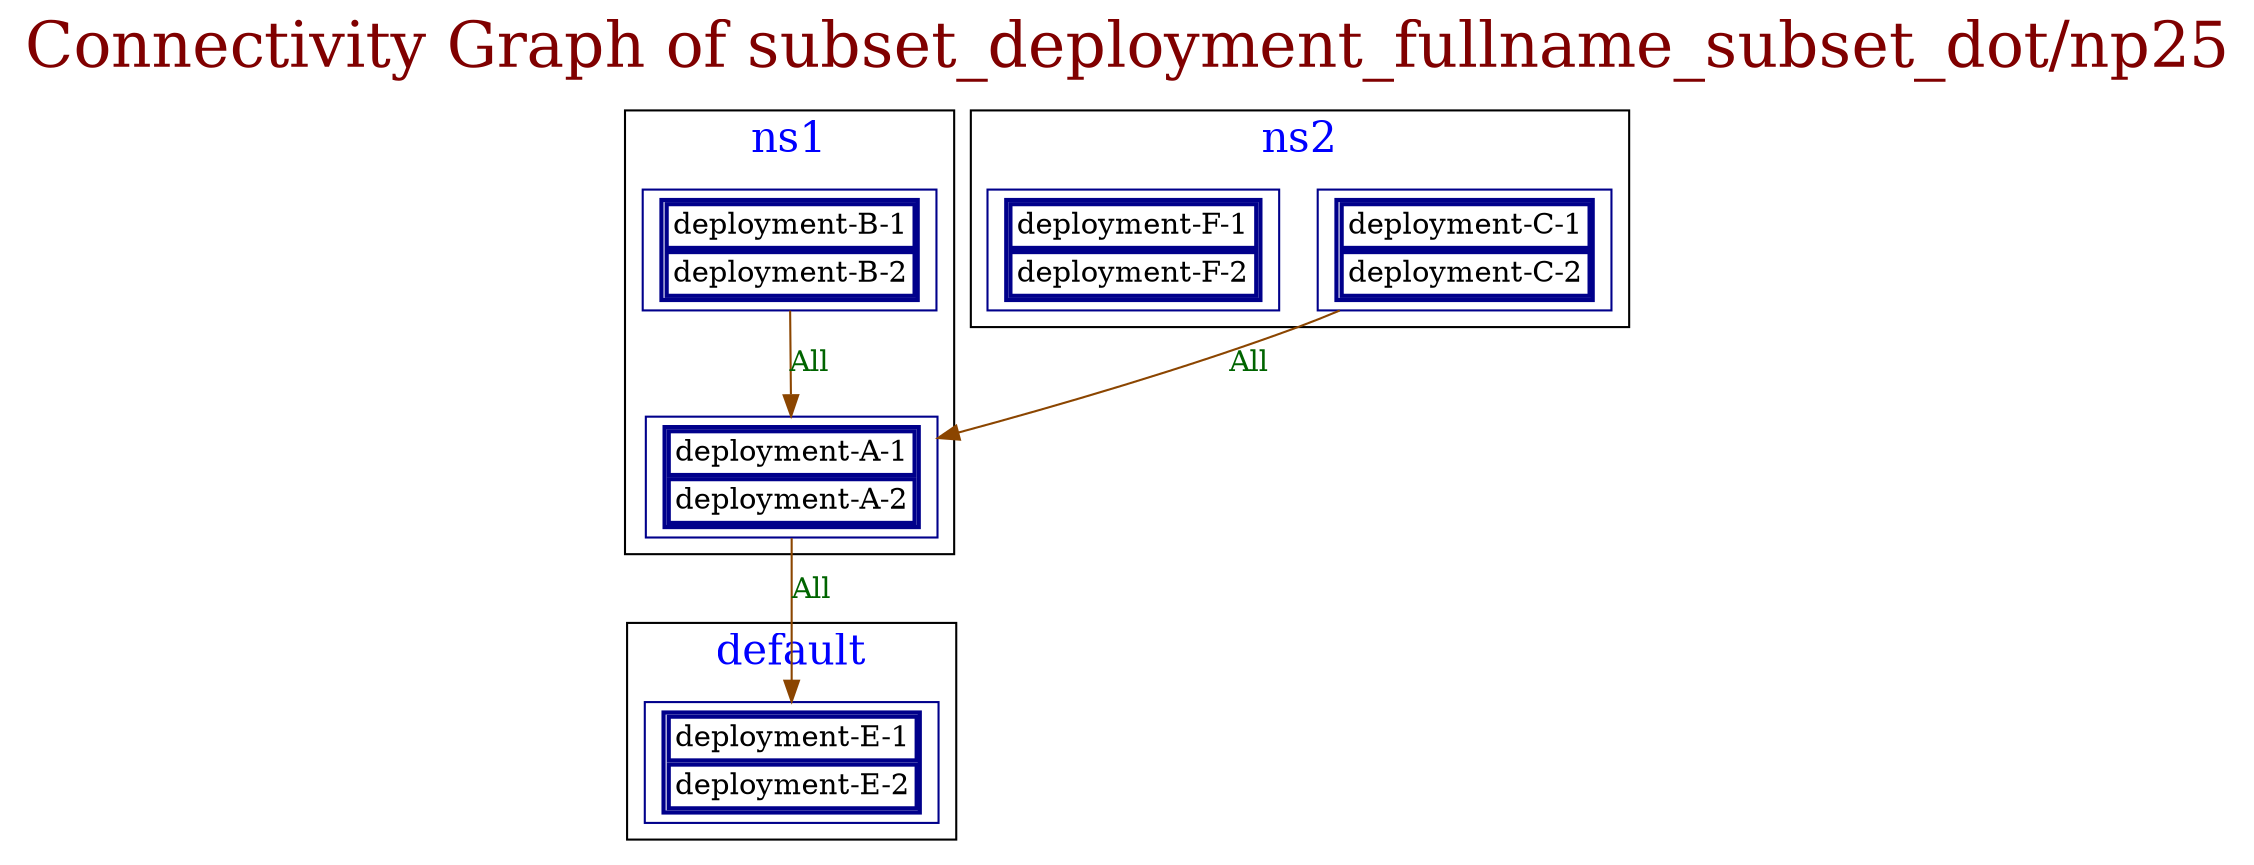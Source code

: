 // The Connectivity Graph of subset_deployment_fullname_subset_dot/np25
digraph {
	label="Connectivity Graph of subset_deployment_fullname_subset_dot/np25"	labelloc = "t"
	fontsize=30
	fontcolor=webmaroon
subgraph cluster_default_namespace{
	label="default"
	fontsize=20
	fontcolor=blue
	"default/deployment-E-1" [label=<<table border="2" cellspacing="0"><tr><td>deployment-E-1</td></tr><tr><td>deployment-E-2</td></tr></table>> shape=box color=darkblue]
}
subgraph cluster_ns1_namespace{
	label="ns1"
	fontsize=20
	fontcolor=blue
	"ns1/deployment-A-1" [label=<<table border="2" cellspacing="0"><tr><td>deployment-A-1</td></tr><tr><td>deployment-A-2</td></tr></table>> shape=box color=darkblue]
	"ns1/deployment-B-1" [label=<<table border="2" cellspacing="0"><tr><td>deployment-B-1</td></tr><tr><td>deployment-B-2</td></tr></table>> shape=box color=darkblue]
}
subgraph cluster_ns2_namespace{
	label="ns2"
	fontsize=20
	fontcolor=blue
	"ns2/deployment-C-1" [label=<<table border="2" cellspacing="0"><tr><td>deployment-C-1</td></tr><tr><td>deployment-C-2</td></tr></table>> shape=box color=darkblue]
	"ns2/deployment-F-1" [label=<<table border="2" cellspacing="0"><tr><td>deployment-F-1</td></tr><tr><td>deployment-F-2</td></tr></table>> shape=box color=darkblue]
}
	"ns1/deployment-A-1" -> "default/deployment-E-1"[label="All" color=darkorange4 fontcolor=darkgreen dir=both arrowhead=normal arrowtail=none]
	"ns1/deployment-B-1" -> "ns1/deployment-A-1"[label="All" color=darkorange4 fontcolor=darkgreen dir=both arrowhead=normal arrowtail=none]
	"ns2/deployment-C-1" -> "ns1/deployment-A-1"[label="All" color=darkorange4 fontcolor=darkgreen dir=both arrowhead=normal arrowtail=none]
}
